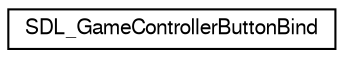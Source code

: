digraph "Graphical Class Hierarchy"
{
  edge [fontname="FreeSans",fontsize="10",labelfontname="FreeSans",labelfontsize="10"];
  node [fontname="FreeSans",fontsize="10",shape=record];
  rankdir="LR";
  Node1 [label="SDL_GameControllerButtonBind",height=0.2,width=0.4,color="black", fillcolor="white", style="filled",URL="$dd/dc4/struct_s_d_l___game_controller_button_bind.html"];
}
